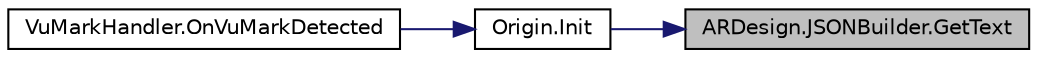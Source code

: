 digraph "ARDesign.JSONBuilder.GetText"
{
 // LATEX_PDF_SIZE
  edge [fontname="Helvetica",fontsize="10",labelfontname="Helvetica",labelfontsize="10"];
  node [fontname="Helvetica",fontsize="10",shape=record];
  rankdir="RL";
  Node5 [label="ARDesign.JSONBuilder.GetText",height=0.2,width=0.4,color="black", fillcolor="grey75", style="filled", fontcolor="black",tooltip="Starts get request to fetch config for a given ID"];
  Node5 -> Node6 [dir="back",color="midnightblue",fontsize="10",style="solid",fontname="Helvetica"];
  Node6 [label="Origin.Init",height=0.2,width=0.4,color="black", fillcolor="white", style="filled",URL="$class_origin.html#a0d3c1f863a67c783024ffeb9aaa36543",tooltip="This method associates the parent VuMarkId to Origin"];
  Node6 -> Node7 [dir="back",color="midnightblue",fontsize="10",style="solid",fontname="Helvetica"];
  Node7 [label="VuMarkHandler.OnVuMarkDetected",height=0.2,width=0.4,color="black", fillcolor="white", style="filled",URL="$class_vu_mark_handler.html#a9a86655a5aefb8f8ced80bfe0458d389",tooltip="This method will be called whenever a new VuMark is detected"];
}
